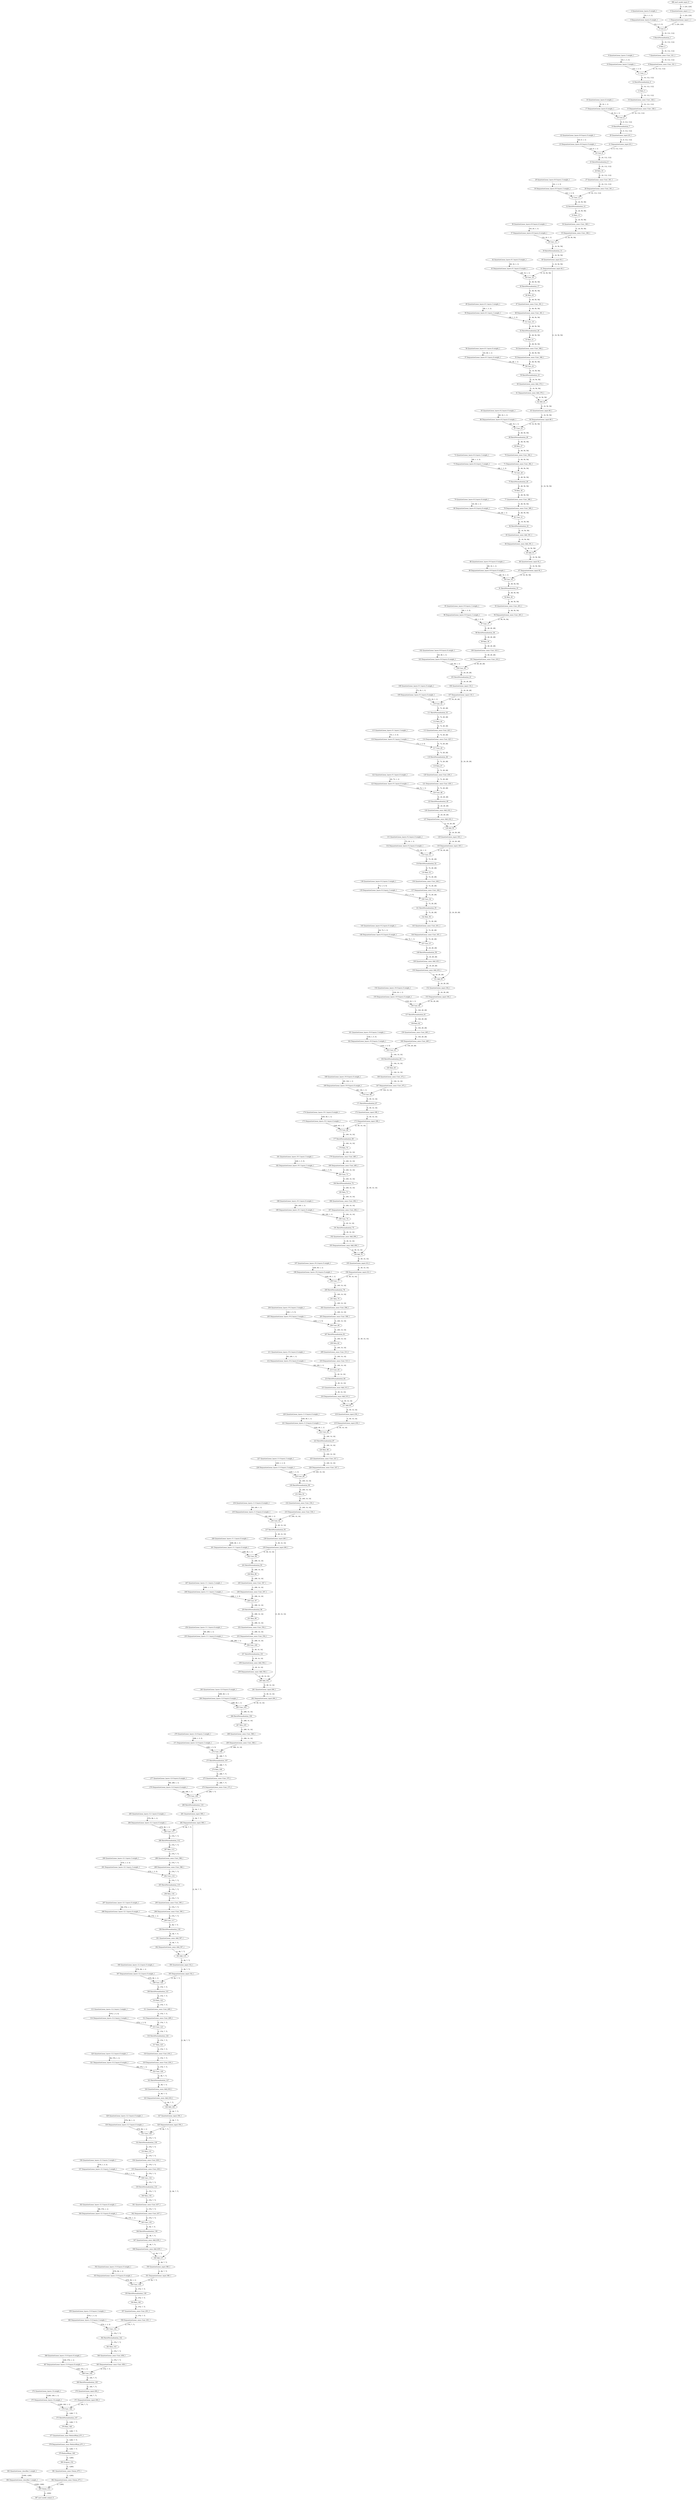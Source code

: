 strict digraph  {
"0 QuantizeLinear_input.1_1" [id=0, type=QuantizeLinear];
"1 DequantizeLinear_input.1_1" [id=1, type=DequantizeLinear];
"2 QuantizeLinear_layers.0.weight_1" [id=2, type=QuantizeLinear];
"3 DequantizeLinear_layers.0.weight_1" [id=3, type=DequantizeLinear];
"4 Conv_0" [id=4, type=Conv];
"5 BatchNormalization_1" [id=5, type=BatchNormalization];
"6 Relu_2" [id=6, type=Relu];
"7 QuantizeLinear_onnx^^Conv_321_1" [id=7, label="7 QuantizeLinear_onnx::Conv_321_1", type=QuantizeLinear];
"8 DequantizeLinear_onnx^^Conv_321_1" [id=8, label="8 DequantizeLinear_onnx::Conv_321_1", type=DequantizeLinear];
"9 QuantizeLinear_layers.3.weight_1" [id=9, type=QuantizeLinear];
"10 DequantizeLinear_layers.3.weight_1" [id=10, type=DequantizeLinear];
"11 Conv_3" [id=11, type=Conv];
"12 BatchNormalization_4" [id=12, type=BatchNormalization];
"13 Relu_5" [id=13, type=Relu];
"14 QuantizeLinear_onnx^^Conv_328_1" [id=14, label="14 QuantizeLinear_onnx::Conv_328_1", type=QuantizeLinear];
"15 DequantizeLinear_onnx^^Conv_328_1" [id=15, label="15 DequantizeLinear_onnx::Conv_328_1", type=DequantizeLinear];
"16 QuantizeLinear_layers.6.weight_1" [id=16, type=QuantizeLinear];
"17 DequantizeLinear_layers.6.weight_1" [id=17, type=DequantizeLinear];
"18 Conv_6" [id=18, type=Conv];
"19 BatchNormalization_7" [id=19, type=BatchNormalization];
"20 QuantizeLinear_input.20_1" [id=20, type=QuantizeLinear];
"21 DequantizeLinear_input.20_1" [id=21, type=DequantizeLinear];
"22 QuantizeLinear_layers.8.0.layers.0.weight_1" [id=22, type=QuantizeLinear];
"23 DequantizeLinear_layers.8.0.layers.0.weight_1" [id=23, type=DequantizeLinear];
"24 Conv_8" [id=24, type=Conv];
"25 BatchNormalization_9" [id=25, type=BatchNormalization];
"26 Relu_10" [id=26, type=Relu];
"27 QuantizeLinear_onnx^^Conv_341_1" [id=27, label="27 QuantizeLinear_onnx::Conv_341_1", type=QuantizeLinear];
"28 DequantizeLinear_onnx^^Conv_341_1" [id=28, label="28 DequantizeLinear_onnx::Conv_341_1", type=DequantizeLinear];
"29 QuantizeLinear_layers.8.0.layers.3.weight_1" [id=29, type=QuantizeLinear];
"30 DequantizeLinear_layers.8.0.layers.3.weight_1" [id=30, type=DequantizeLinear];
"31 Conv_11" [id=31, type=Conv];
"32 BatchNormalization_12" [id=32, type=BatchNormalization];
"33 Relu_13" [id=33, type=Relu];
"34 QuantizeLinear_onnx^^Conv_348_1" [id=34, label="34 QuantizeLinear_onnx::Conv_348_1", type=QuantizeLinear];
"35 DequantizeLinear_onnx^^Conv_348_1" [id=35, label="35 DequantizeLinear_onnx::Conv_348_1", type=DequantizeLinear];
"36 QuantizeLinear_layers.8.0.layers.6.weight_1" [id=36, type=QuantizeLinear];
"37 DequantizeLinear_layers.8.0.layers.6.weight_1" [id=37, type=DequantizeLinear];
"38 Conv_14" [id=38, type=Conv];
"39 BatchNormalization_15" [id=39, type=BatchNormalization];
"40 QuantizeLinear_input.44_1" [id=40, type=QuantizeLinear];
"41 DequantizeLinear_input.44_1" [id=41, type=DequantizeLinear];
"42 QuantizeLinear_layers.8.1.layers.0.weight_1" [id=42, type=QuantizeLinear];
"43 DequantizeLinear_layers.8.1.layers.0.weight_1" [id=43, type=DequantizeLinear];
"44 Conv_16" [id=44, type=Conv];
"45 BatchNormalization_17" [id=45, type=BatchNormalization];
"46 Relu_18" [id=46, type=Relu];
"47 QuantizeLinear_onnx^^Conv_361_1" [id=47, label="47 QuantizeLinear_onnx::Conv_361_1", type=QuantizeLinear];
"48 DequantizeLinear_onnx^^Conv_361_1" [id=48, label="48 DequantizeLinear_onnx::Conv_361_1", type=DequantizeLinear];
"49 QuantizeLinear_layers.8.1.layers.3.weight_1" [id=49, type=QuantizeLinear];
"50 DequantizeLinear_layers.8.1.layers.3.weight_1" [id=50, type=DequantizeLinear];
"51 Conv_19" [id=51, type=Conv];
"52 BatchNormalization_20" [id=52, type=BatchNormalization];
"53 Relu_21" [id=53, type=Relu];
"54 QuantizeLinear_onnx^^Conv_368_1" [id=54, label="54 QuantizeLinear_onnx::Conv_368_1", type=QuantizeLinear];
"55 DequantizeLinear_onnx^^Conv_368_1" [id=55, label="55 DequantizeLinear_onnx::Conv_368_1", type=DequantizeLinear];
"56 QuantizeLinear_layers.8.1.layers.6.weight_1" [id=56, type=QuantizeLinear];
"57 DequantizeLinear_layers.8.1.layers.6.weight_1" [id=57, type=DequantizeLinear];
"58 Conv_22" [id=58, type=Conv];
"59 BatchNormalization_23" [id=59, type=BatchNormalization];
"60 QuantizeLinear_onnx^^Add_370_1" [id=60, label="60 QuantizeLinear_onnx::Add_370_1", type=QuantizeLinear];
"61 DequantizeLinear_onnx^^Add_370_1" [id=61, label="61 DequantizeLinear_onnx::Add_370_1", type=DequantizeLinear];
"62 Add_24" [id=62, type=Add];
"63 QuantizeLinear_input.68_1" [id=63, type=QuantizeLinear];
"64 DequantizeLinear_input.68_1" [id=64, type=DequantizeLinear];
"65 QuantizeLinear_layers.8.2.layers.0.weight_1" [id=65, type=QuantizeLinear];
"66 DequantizeLinear_layers.8.2.layers.0.weight_1" [id=66, type=DequantizeLinear];
"67 Conv_25" [id=67, type=Conv];
"68 BatchNormalization_26" [id=68, type=BatchNormalization];
"69 Relu_27" [id=69, type=Relu];
"70 QuantizeLinear_onnx^^Conv_382_1" [id=70, label="70 QuantizeLinear_onnx::Conv_382_1", type=QuantizeLinear];
"71 DequantizeLinear_onnx^^Conv_382_1" [id=71, label="71 DequantizeLinear_onnx::Conv_382_1", type=DequantizeLinear];
"72 QuantizeLinear_layers.8.2.layers.3.weight_1" [id=72, type=QuantizeLinear];
"73 DequantizeLinear_layers.8.2.layers.3.weight_1" [id=73, type=DequantizeLinear];
"74 Conv_28" [id=74, type=Conv];
"75 BatchNormalization_29" [id=75, type=BatchNormalization];
"76 Relu_30" [id=76, type=Relu];
"77 QuantizeLinear_onnx^^Conv_389_1" [id=77, label="77 QuantizeLinear_onnx::Conv_389_1", type=QuantizeLinear];
"78 DequantizeLinear_onnx^^Conv_389_1" [id=78, label="78 DequantizeLinear_onnx::Conv_389_1", type=DequantizeLinear];
"79 QuantizeLinear_layers.8.2.layers.6.weight_1" [id=79, type=QuantizeLinear];
"80 DequantizeLinear_layers.8.2.layers.6.weight_1" [id=80, type=DequantizeLinear];
"81 Conv_31" [id=81, type=Conv];
"82 BatchNormalization_32" [id=82, type=BatchNormalization];
"83 QuantizeLinear_onnx^^Add_391_1" [id=83, label="83 QuantizeLinear_onnx::Add_391_1", type=QuantizeLinear];
"84 DequantizeLinear_onnx^^Add_391_1" [id=84, label="84 DequantizeLinear_onnx::Add_391_1", type=DequantizeLinear];
"85 Add_33" [id=85, type=Add];
"86 QuantizeLinear_input.92_1" [id=86, type=QuantizeLinear];
"87 DequantizeLinear_input.92_1" [id=87, type=DequantizeLinear];
"88 QuantizeLinear_layers.9.0.layers.0.weight_1" [id=88, type=QuantizeLinear];
"89 DequantizeLinear_layers.9.0.layers.0.weight_1" [id=89, type=DequantizeLinear];
"90 Conv_34" [id=90, type=Conv];
"91 BatchNormalization_35" [id=91, type=BatchNormalization];
"92 Relu_36" [id=92, type=Relu];
"93 QuantizeLinear_onnx^^Conv_403_1" [id=93, label="93 QuantizeLinear_onnx::Conv_403_1", type=QuantizeLinear];
"94 DequantizeLinear_onnx^^Conv_403_1" [id=94, label="94 DequantizeLinear_onnx::Conv_403_1", type=DequantizeLinear];
"95 QuantizeLinear_layers.9.0.layers.3.weight_1" [id=95, type=QuantizeLinear];
"96 DequantizeLinear_layers.9.0.layers.3.weight_1" [id=96, type=DequantizeLinear];
"97 Conv_37" [id=97, type=Conv];
"98 BatchNormalization_38" [id=98, type=BatchNormalization];
"99 Relu_39" [id=99, type=Relu];
"100 QuantizeLinear_onnx^^Conv_410_1" [id=100, label="100 QuantizeLinear_onnx::Conv_410_1", type=QuantizeLinear];
"101 DequantizeLinear_onnx^^Conv_410_1" [id=101, label="101 DequantizeLinear_onnx::Conv_410_1", type=DequantizeLinear];
"102 QuantizeLinear_layers.9.0.layers.6.weight_1" [id=102, type=QuantizeLinear];
"103 DequantizeLinear_layers.9.0.layers.6.weight_1" [id=103, type=DequantizeLinear];
"104 Conv_40" [id=104, type=Conv];
"105 BatchNormalization_41" [id=105, type=BatchNormalization];
"106 QuantizeLinear_input.116_1" [id=106, type=QuantizeLinear];
"107 DequantizeLinear_input.116_1" [id=107, type=DequantizeLinear];
"108 QuantizeLinear_layers.9.1.layers.0.weight_1" [id=108, type=QuantizeLinear];
"109 DequantizeLinear_layers.9.1.layers.0.weight_1" [id=109, type=DequantizeLinear];
"110 Conv_42" [id=110, type=Conv];
"111 BatchNormalization_43" [id=111, type=BatchNormalization];
"112 Relu_44" [id=112, type=Relu];
"113 QuantizeLinear_onnx^^Conv_423_1" [id=113, label="113 QuantizeLinear_onnx::Conv_423_1", type=QuantizeLinear];
"114 DequantizeLinear_onnx^^Conv_423_1" [id=114, label="114 DequantizeLinear_onnx::Conv_423_1", type=DequantizeLinear];
"115 QuantizeLinear_layers.9.1.layers.3.weight_1" [id=115, type=QuantizeLinear];
"116 DequantizeLinear_layers.9.1.layers.3.weight_1" [id=116, type=DequantizeLinear];
"117 Conv_45" [id=117, type=Conv];
"118 BatchNormalization_46" [id=118, type=BatchNormalization];
"119 Relu_47" [id=119, type=Relu];
"120 QuantizeLinear_onnx^^Conv_430_1" [id=120, label="120 QuantizeLinear_onnx::Conv_430_1", type=QuantizeLinear];
"121 DequantizeLinear_onnx^^Conv_430_1" [id=121, label="121 DequantizeLinear_onnx::Conv_430_1", type=DequantizeLinear];
"122 QuantizeLinear_layers.9.1.layers.6.weight_1" [id=122, type=QuantizeLinear];
"123 DequantizeLinear_layers.9.1.layers.6.weight_1" [id=123, type=DequantizeLinear];
"124 Conv_48" [id=124, type=Conv];
"125 BatchNormalization_49" [id=125, type=BatchNormalization];
"126 QuantizeLinear_onnx^^Add_432_1" [id=126, label="126 QuantizeLinear_onnx::Add_432_1", type=QuantizeLinear];
"127 DequantizeLinear_onnx^^Add_432_1" [id=127, label="127 DequantizeLinear_onnx::Add_432_1", type=DequantizeLinear];
"128 Add_50" [id=128, type=Add];
"129 QuantizeLinear_input.140_1" [id=129, type=QuantizeLinear];
"130 DequantizeLinear_input.140_1" [id=130, type=DequantizeLinear];
"131 QuantizeLinear_layers.9.2.layers.0.weight_1" [id=131, type=QuantizeLinear];
"132 DequantizeLinear_layers.9.2.layers.0.weight_1" [id=132, type=DequantizeLinear];
"133 Conv_51" [id=133, type=Conv];
"134 BatchNormalization_52" [id=134, type=BatchNormalization];
"135 Relu_53" [id=135, type=Relu];
"136 QuantizeLinear_onnx^^Conv_444_1" [id=136, label="136 QuantizeLinear_onnx::Conv_444_1", type=QuantizeLinear];
"137 DequantizeLinear_onnx^^Conv_444_1" [id=137, label="137 DequantizeLinear_onnx::Conv_444_1", type=DequantizeLinear];
"138 QuantizeLinear_layers.9.2.layers.3.weight_1" [id=138, type=QuantizeLinear];
"139 DequantizeLinear_layers.9.2.layers.3.weight_1" [id=139, type=DequantizeLinear];
"140 Conv_54" [id=140, type=Conv];
"141 BatchNormalization_55" [id=141, type=BatchNormalization];
"142 Relu_56" [id=142, type=Relu];
"143 QuantizeLinear_onnx^^Conv_451_1" [id=143, label="143 QuantizeLinear_onnx::Conv_451_1", type=QuantizeLinear];
"144 DequantizeLinear_onnx^^Conv_451_1" [id=144, label="144 DequantizeLinear_onnx::Conv_451_1", type=DequantizeLinear];
"145 QuantizeLinear_layers.9.2.layers.6.weight_1" [id=145, type=QuantizeLinear];
"146 DequantizeLinear_layers.9.2.layers.6.weight_1" [id=146, type=DequantizeLinear];
"147 Conv_57" [id=147, type=Conv];
"148 BatchNormalization_58" [id=148, type=BatchNormalization];
"149 QuantizeLinear_onnx^^Add_453_1" [id=149, label="149 QuantizeLinear_onnx::Add_453_1", type=QuantizeLinear];
"150 DequantizeLinear_onnx^^Add_453_1" [id=150, label="150 DequantizeLinear_onnx::Add_453_1", type=DequantizeLinear];
"151 Add_59" [id=151, type=Add];
"152 QuantizeLinear_input.164_1" [id=152, type=QuantizeLinear];
"153 DequantizeLinear_input.164_1" [id=153, type=DequantizeLinear];
"154 QuantizeLinear_layers.10.0.layers.0.weight_1" [id=154, type=QuantizeLinear];
"155 DequantizeLinear_layers.10.0.layers.0.weight_1" [id=155, type=DequantizeLinear];
"156 Conv_60" [id=156, type=Conv];
"157 BatchNormalization_61" [id=157, type=BatchNormalization];
"158 Relu_62" [id=158, type=Relu];
"159 QuantizeLinear_onnx^^Conv_465_1" [id=159, label="159 QuantizeLinear_onnx::Conv_465_1", type=QuantizeLinear];
"160 DequantizeLinear_onnx^^Conv_465_1" [id=160, label="160 DequantizeLinear_onnx::Conv_465_1", type=DequantizeLinear];
"161 QuantizeLinear_layers.10.0.layers.3.weight_1" [id=161, type=QuantizeLinear];
"162 DequantizeLinear_layers.10.0.layers.3.weight_1" [id=162, type=DequantizeLinear];
"163 Conv_63" [id=163, type=Conv];
"164 BatchNormalization_64" [id=164, type=BatchNormalization];
"165 Relu_65" [id=165, type=Relu];
"166 QuantizeLinear_onnx^^Conv_472_1" [id=166, label="166 QuantizeLinear_onnx::Conv_472_1", type=QuantizeLinear];
"167 DequantizeLinear_onnx^^Conv_472_1" [id=167, label="167 DequantizeLinear_onnx::Conv_472_1", type=DequantizeLinear];
"168 QuantizeLinear_layers.10.0.layers.6.weight_1" [id=168, type=QuantizeLinear];
"169 DequantizeLinear_layers.10.0.layers.6.weight_1" [id=169, type=DequantizeLinear];
"170 Conv_66" [id=170, type=Conv];
"171 BatchNormalization_67" [id=171, type=BatchNormalization];
"172 QuantizeLinear_input.188_1" [id=172, type=QuantizeLinear];
"173 DequantizeLinear_input.188_1" [id=173, type=DequantizeLinear];
"174 QuantizeLinear_layers.10.1.layers.0.weight_1" [id=174, type=QuantizeLinear];
"175 DequantizeLinear_layers.10.1.layers.0.weight_1" [id=175, type=DequantizeLinear];
"176 Conv_68" [id=176, type=Conv];
"177 BatchNormalization_69" [id=177, type=BatchNormalization];
"178 Relu_70" [id=178, type=Relu];
"179 QuantizeLinear_onnx^^Conv_485_1" [id=179, label="179 QuantizeLinear_onnx::Conv_485_1", type=QuantizeLinear];
"180 DequantizeLinear_onnx^^Conv_485_1" [id=180, label="180 DequantizeLinear_onnx::Conv_485_1", type=DequantizeLinear];
"181 QuantizeLinear_layers.10.1.layers.3.weight_1" [id=181, type=QuantizeLinear];
"182 DequantizeLinear_layers.10.1.layers.3.weight_1" [id=182, type=DequantizeLinear];
"183 Conv_71" [id=183, type=Conv];
"184 BatchNormalization_72" [id=184, type=BatchNormalization];
"185 Relu_73" [id=185, type=Relu];
"186 QuantizeLinear_onnx^^Conv_492_1" [id=186, label="186 QuantizeLinear_onnx::Conv_492_1", type=QuantizeLinear];
"187 DequantizeLinear_onnx^^Conv_492_1" [id=187, label="187 DequantizeLinear_onnx::Conv_492_1", type=DequantizeLinear];
"188 QuantizeLinear_layers.10.1.layers.6.weight_1" [id=188, type=QuantizeLinear];
"189 DequantizeLinear_layers.10.1.layers.6.weight_1" [id=189, type=DequantizeLinear];
"190 Conv_74" [id=190, type=Conv];
"191 BatchNormalization_75" [id=191, type=BatchNormalization];
"192 QuantizeLinear_onnx^^Add_494_1" [id=192, label="192 QuantizeLinear_onnx::Add_494_1", type=QuantizeLinear];
"193 DequantizeLinear_onnx^^Add_494_1" [id=193, label="193 DequantizeLinear_onnx::Add_494_1", type=DequantizeLinear];
"194 Add_76" [id=194, type=Add];
"195 QuantizeLinear_input.212_1" [id=195, type=QuantizeLinear];
"196 DequantizeLinear_input.212_1" [id=196, type=DequantizeLinear];
"197 QuantizeLinear_layers.10.2.layers.0.weight_1" [id=197, type=QuantizeLinear];
"198 DequantizeLinear_layers.10.2.layers.0.weight_1" [id=198, type=DequantizeLinear];
"199 Conv_77" [id=199, type=Conv];
"200 BatchNormalization_78" [id=200, type=BatchNormalization];
"201 Relu_79" [id=201, type=Relu];
"202 QuantizeLinear_onnx^^Conv_506_1" [id=202, label="202 QuantizeLinear_onnx::Conv_506_1", type=QuantizeLinear];
"203 DequantizeLinear_onnx^^Conv_506_1" [id=203, label="203 DequantizeLinear_onnx::Conv_506_1", type=DequantizeLinear];
"204 QuantizeLinear_layers.10.2.layers.3.weight_1" [id=204, type=QuantizeLinear];
"205 DequantizeLinear_layers.10.2.layers.3.weight_1" [id=205, type=DequantizeLinear];
"206 Conv_80" [id=206, type=Conv];
"207 BatchNormalization_81" [id=207, type=BatchNormalization];
"208 Relu_82" [id=208, type=Relu];
"209 QuantizeLinear_onnx^^Conv_513_1" [id=209, label="209 QuantizeLinear_onnx::Conv_513_1", type=QuantizeLinear];
"210 DequantizeLinear_onnx^^Conv_513_1" [id=210, label="210 DequantizeLinear_onnx::Conv_513_1", type=DequantizeLinear];
"211 QuantizeLinear_layers.10.2.layers.6.weight_1" [id=211, type=QuantizeLinear];
"212 DequantizeLinear_layers.10.2.layers.6.weight_1" [id=212, type=DequantizeLinear];
"213 Conv_83" [id=213, type=Conv];
"214 BatchNormalization_84" [id=214, type=BatchNormalization];
"215 QuantizeLinear_onnx^^Add_515_1" [id=215, label="215 QuantizeLinear_onnx::Add_515_1", type=QuantizeLinear];
"216 DequantizeLinear_onnx^^Add_515_1" [id=216, label="216 DequantizeLinear_onnx::Add_515_1", type=DequantizeLinear];
"217 Add_85" [id=217, type=Add];
"218 QuantizeLinear_input.236_1" [id=218, type=QuantizeLinear];
"219 DequantizeLinear_input.236_1" [id=219, type=DequantizeLinear];
"220 QuantizeLinear_layers.11.0.layers.0.weight_1" [id=220, type=QuantizeLinear];
"221 DequantizeLinear_layers.11.0.layers.0.weight_1" [id=221, type=DequantizeLinear];
"222 Conv_86" [id=222, type=Conv];
"223 BatchNormalization_87" [id=223, type=BatchNormalization];
"224 Relu_88" [id=224, type=Relu];
"225 QuantizeLinear_onnx^^Conv_527_1" [id=225, label="225 QuantizeLinear_onnx::Conv_527_1", type=QuantizeLinear];
"226 DequantizeLinear_onnx^^Conv_527_1" [id=226, label="226 DequantizeLinear_onnx::Conv_527_1", type=DequantizeLinear];
"227 QuantizeLinear_layers.11.0.layers.3.weight_1" [id=227, type=QuantizeLinear];
"228 DequantizeLinear_layers.11.0.layers.3.weight_1" [id=228, type=DequantizeLinear];
"229 Conv_89" [id=229, type=Conv];
"230 BatchNormalization_90" [id=230, type=BatchNormalization];
"231 Relu_91" [id=231, type=Relu];
"232 QuantizeLinear_onnx^^Conv_534_1" [id=232, label="232 QuantizeLinear_onnx::Conv_534_1", type=QuantizeLinear];
"233 DequantizeLinear_onnx^^Conv_534_1" [id=233, label="233 DequantizeLinear_onnx::Conv_534_1", type=DequantizeLinear];
"234 QuantizeLinear_layers.11.0.layers.6.weight_1" [id=234, type=QuantizeLinear];
"235 DequantizeLinear_layers.11.0.layers.6.weight_1" [id=235, type=DequantizeLinear];
"236 Conv_92" [id=236, type=Conv];
"237 BatchNormalization_93" [id=237, type=BatchNormalization];
"238 QuantizeLinear_input.260_1" [id=238, type=QuantizeLinear];
"239 DequantizeLinear_input.260_1" [id=239, type=DequantizeLinear];
"240 QuantizeLinear_layers.11.1.layers.0.weight_1" [id=240, type=QuantizeLinear];
"241 DequantizeLinear_layers.11.1.layers.0.weight_1" [id=241, type=DequantizeLinear];
"242 Conv_94" [id=242, type=Conv];
"243 BatchNormalization_95" [id=243, type=BatchNormalization];
"244 Relu_96" [id=244, type=Relu];
"245 QuantizeLinear_onnx^^Conv_547_1" [id=245, label="245 QuantizeLinear_onnx::Conv_547_1", type=QuantizeLinear];
"246 DequantizeLinear_onnx^^Conv_547_1" [id=246, label="246 DequantizeLinear_onnx::Conv_547_1", type=DequantizeLinear];
"247 QuantizeLinear_layers.11.1.layers.3.weight_1" [id=247, type=QuantizeLinear];
"248 DequantizeLinear_layers.11.1.layers.3.weight_1" [id=248, type=DequantizeLinear];
"249 Conv_97" [id=249, type=Conv];
"250 BatchNormalization_98" [id=250, type=BatchNormalization];
"251 Relu_99" [id=251, type=Relu];
"252 QuantizeLinear_onnx^^Conv_554_1" [id=252, label="252 QuantizeLinear_onnx::Conv_554_1", type=QuantizeLinear];
"253 DequantizeLinear_onnx^^Conv_554_1" [id=253, label="253 DequantizeLinear_onnx::Conv_554_1", type=DequantizeLinear];
"254 QuantizeLinear_layers.11.1.layers.6.weight_1" [id=254, type=QuantizeLinear];
"255 DequantizeLinear_layers.11.1.layers.6.weight_1" [id=255, type=DequantizeLinear];
"256 Conv_100" [id=256, type=Conv];
"257 BatchNormalization_101" [id=257, type=BatchNormalization];
"258 QuantizeLinear_onnx^^Add_556_1" [id=258, label="258 QuantizeLinear_onnx::Add_556_1", type=QuantizeLinear];
"259 DequantizeLinear_onnx^^Add_556_1" [id=259, label="259 DequantizeLinear_onnx::Add_556_1", type=DequantizeLinear];
"260 Add_102" [id=260, type=Add];
"261 QuantizeLinear_input.284_1" [id=261, type=QuantizeLinear];
"262 DequantizeLinear_input.284_1" [id=262, type=DequantizeLinear];
"263 QuantizeLinear_layers.12.0.layers.0.weight_1" [id=263, type=QuantizeLinear];
"264 DequantizeLinear_layers.12.0.layers.0.weight_1" [id=264, type=DequantizeLinear];
"265 Conv_103" [id=265, type=Conv];
"266 BatchNormalization_104" [id=266, type=BatchNormalization];
"267 Relu_105" [id=267, type=Relu];
"268 QuantizeLinear_onnx^^Conv_568_1" [id=268, label="268 QuantizeLinear_onnx::Conv_568_1", type=QuantizeLinear];
"269 DequantizeLinear_onnx^^Conv_568_1" [id=269, label="269 DequantizeLinear_onnx::Conv_568_1", type=DequantizeLinear];
"270 QuantizeLinear_layers.12.0.layers.3.weight_1" [id=270, type=QuantizeLinear];
"271 DequantizeLinear_layers.12.0.layers.3.weight_1" [id=271, type=DequantizeLinear];
"272 Conv_106" [id=272, type=Conv];
"273 BatchNormalization_107" [id=273, type=BatchNormalization];
"274 Relu_108" [id=274, type=Relu];
"275 QuantizeLinear_onnx^^Conv_575_1" [id=275, label="275 QuantizeLinear_onnx::Conv_575_1", type=QuantizeLinear];
"276 DequantizeLinear_onnx^^Conv_575_1" [id=276, label="276 DequantizeLinear_onnx::Conv_575_1", type=DequantizeLinear];
"277 QuantizeLinear_layers.12.0.layers.6.weight_1" [id=277, type=QuantizeLinear];
"278 DequantizeLinear_layers.12.0.layers.6.weight_1" [id=278, type=DequantizeLinear];
"279 Conv_109" [id=279, type=Conv];
"280 BatchNormalization_110" [id=280, type=BatchNormalization];
"281 QuantizeLinear_input.308_1" [id=281, type=QuantizeLinear];
"282 DequantizeLinear_input.308_1" [id=282, type=DequantizeLinear];
"283 QuantizeLinear_layers.12.1.layers.0.weight_1" [id=283, type=QuantizeLinear];
"284 DequantizeLinear_layers.12.1.layers.0.weight_1" [id=284, type=DequantizeLinear];
"285 Conv_111" [id=285, type=Conv];
"286 BatchNormalization_112" [id=286, type=BatchNormalization];
"287 Relu_113" [id=287, type=Relu];
"288 QuantizeLinear_onnx^^Conv_588_1" [id=288, label="288 QuantizeLinear_onnx::Conv_588_1", type=QuantizeLinear];
"289 DequantizeLinear_onnx^^Conv_588_1" [id=289, label="289 DequantizeLinear_onnx::Conv_588_1", type=DequantizeLinear];
"290 QuantizeLinear_layers.12.1.layers.3.weight_1" [id=290, type=QuantizeLinear];
"291 DequantizeLinear_layers.12.1.layers.3.weight_1" [id=291, type=DequantizeLinear];
"292 Conv_114" [id=292, type=Conv];
"293 BatchNormalization_115" [id=293, type=BatchNormalization];
"294 Relu_116" [id=294, type=Relu];
"295 QuantizeLinear_onnx^^Conv_595_1" [id=295, label="295 QuantizeLinear_onnx::Conv_595_1", type=QuantizeLinear];
"296 DequantizeLinear_onnx^^Conv_595_1" [id=296, label="296 DequantizeLinear_onnx::Conv_595_1", type=DequantizeLinear];
"297 QuantizeLinear_layers.12.1.layers.6.weight_1" [id=297, type=QuantizeLinear];
"298 DequantizeLinear_layers.12.1.layers.6.weight_1" [id=298, type=DequantizeLinear];
"299 Conv_117" [id=299, type=Conv];
"300 BatchNormalization_118" [id=300, type=BatchNormalization];
"301 QuantizeLinear_onnx^^Add_597_1" [id=301, label="301 QuantizeLinear_onnx::Add_597_1", type=QuantizeLinear];
"302 DequantizeLinear_onnx^^Add_597_1" [id=302, label="302 DequantizeLinear_onnx::Add_597_1", type=DequantizeLinear];
"303 Add_119" [id=303, type=Add];
"304 QuantizeLinear_input.332_1" [id=304, type=QuantizeLinear];
"305 DequantizeLinear_input.332_1" [id=305, type=DequantizeLinear];
"306 QuantizeLinear_layers.12.2.layers.0.weight_1" [id=306, type=QuantizeLinear];
"307 DequantizeLinear_layers.12.2.layers.0.weight_1" [id=307, type=DequantizeLinear];
"308 Conv_120" [id=308, type=Conv];
"309 BatchNormalization_121" [id=309, type=BatchNormalization];
"310 Relu_122" [id=310, type=Relu];
"311 QuantizeLinear_onnx^^Conv_609_1" [id=311, label="311 QuantizeLinear_onnx::Conv_609_1", type=QuantizeLinear];
"312 DequantizeLinear_onnx^^Conv_609_1" [id=312, label="312 DequantizeLinear_onnx::Conv_609_1", type=DequantizeLinear];
"313 QuantizeLinear_layers.12.2.layers.3.weight_1" [id=313, type=QuantizeLinear];
"314 DequantizeLinear_layers.12.2.layers.3.weight_1" [id=314, type=DequantizeLinear];
"315 Conv_123" [id=315, type=Conv];
"316 BatchNormalization_124" [id=316, type=BatchNormalization];
"317 Relu_125" [id=317, type=Relu];
"318 QuantizeLinear_onnx^^Conv_616_1" [id=318, label="318 QuantizeLinear_onnx::Conv_616_1", type=QuantizeLinear];
"319 DequantizeLinear_onnx^^Conv_616_1" [id=319, label="319 DequantizeLinear_onnx::Conv_616_1", type=DequantizeLinear];
"320 QuantizeLinear_layers.12.2.layers.6.weight_1" [id=320, type=QuantizeLinear];
"321 DequantizeLinear_layers.12.2.layers.6.weight_1" [id=321, type=DequantizeLinear];
"322 Conv_126" [id=322, type=Conv];
"323 BatchNormalization_127" [id=323, type=BatchNormalization];
"324 QuantizeLinear_onnx^^Add_618_1" [id=324, label="324 QuantizeLinear_onnx::Add_618_1", type=QuantizeLinear];
"325 DequantizeLinear_onnx^^Add_618_1" [id=325, label="325 DequantizeLinear_onnx::Add_618_1", type=DequantizeLinear];
"326 Add_128" [id=326, type=Add];
"327 QuantizeLinear_input.356_1" [id=327, type=QuantizeLinear];
"328 DequantizeLinear_input.356_1" [id=328, type=DequantizeLinear];
"329 QuantizeLinear_layers.12.3.layers.0.weight_1" [id=329, type=QuantizeLinear];
"330 DequantizeLinear_layers.12.3.layers.0.weight_1" [id=330, type=DequantizeLinear];
"331 Conv_129" [id=331, type=Conv];
"332 BatchNormalization_130" [id=332, type=BatchNormalization];
"333 Relu_131" [id=333, type=Relu];
"334 QuantizeLinear_onnx^^Conv_630_1" [id=334, label="334 QuantizeLinear_onnx::Conv_630_1", type=QuantizeLinear];
"335 DequantizeLinear_onnx^^Conv_630_1" [id=335, label="335 DequantizeLinear_onnx::Conv_630_1", type=DequantizeLinear];
"336 QuantizeLinear_layers.12.3.layers.3.weight_1" [id=336, type=QuantizeLinear];
"337 DequantizeLinear_layers.12.3.layers.3.weight_1" [id=337, type=DequantizeLinear];
"338 Conv_132" [id=338, type=Conv];
"339 BatchNormalization_133" [id=339, type=BatchNormalization];
"340 Relu_134" [id=340, type=Relu];
"341 QuantizeLinear_onnx^^Conv_637_1" [id=341, label="341 QuantizeLinear_onnx::Conv_637_1", type=QuantizeLinear];
"342 DequantizeLinear_onnx^^Conv_637_1" [id=342, label="342 DequantizeLinear_onnx::Conv_637_1", type=DequantizeLinear];
"343 QuantizeLinear_layers.12.3.layers.6.weight_1" [id=343, type=QuantizeLinear];
"344 DequantizeLinear_layers.12.3.layers.6.weight_1" [id=344, type=DequantizeLinear];
"345 Conv_135" [id=345, type=Conv];
"346 BatchNormalization_136" [id=346, type=BatchNormalization];
"347 QuantizeLinear_onnx^^Add_639_1" [id=347, label="347 QuantizeLinear_onnx::Add_639_1", type=QuantizeLinear];
"348 DequantizeLinear_onnx^^Add_639_1" [id=348, label="348 DequantizeLinear_onnx::Add_639_1", type=DequantizeLinear];
"349 Add_137" [id=349, type=Add];
"350 QuantizeLinear_input.380_1" [id=350, type=QuantizeLinear];
"351 DequantizeLinear_input.380_1" [id=351, type=DequantizeLinear];
"352 QuantizeLinear_layers.13.0.layers.0.weight_1" [id=352, type=QuantizeLinear];
"353 DequantizeLinear_layers.13.0.layers.0.weight_1" [id=353, type=DequantizeLinear];
"354 Conv_138" [id=354, type=Conv];
"355 BatchNormalization_139" [id=355, type=BatchNormalization];
"356 Relu_140" [id=356, type=Relu];
"357 QuantizeLinear_onnx^^Conv_651_1" [id=357, label="357 QuantizeLinear_onnx::Conv_651_1", type=QuantizeLinear];
"358 DequantizeLinear_onnx^^Conv_651_1" [id=358, label="358 DequantizeLinear_onnx::Conv_651_1", type=DequantizeLinear];
"359 QuantizeLinear_layers.13.0.layers.3.weight_1" [id=359, type=QuantizeLinear];
"360 DequantizeLinear_layers.13.0.layers.3.weight_1" [id=360, type=DequantizeLinear];
"361 Conv_141" [id=361, type=Conv];
"362 BatchNormalization_142" [id=362, type=BatchNormalization];
"363 Relu_143" [id=363, type=Relu];
"364 QuantizeLinear_onnx^^Conv_658_1" [id=364, label="364 QuantizeLinear_onnx::Conv_658_1", type=QuantizeLinear];
"365 DequantizeLinear_onnx^^Conv_658_1" [id=365, label="365 DequantizeLinear_onnx::Conv_658_1", type=DequantizeLinear];
"366 QuantizeLinear_layers.13.0.layers.6.weight_1" [id=366, type=QuantizeLinear];
"367 DequantizeLinear_layers.13.0.layers.6.weight_1" [id=367, type=DequantizeLinear];
"368 Conv_144" [id=368, type=Conv];
"369 BatchNormalization_145" [id=369, type=BatchNormalization];
"370 QuantizeLinear_input.404_1" [id=370, type=QuantizeLinear];
"371 DequantizeLinear_input.404_1" [id=371, type=DequantizeLinear];
"372 QuantizeLinear_layers.14.weight_1" [id=372, type=QuantizeLinear];
"373 DequantizeLinear_layers.14.weight_1" [id=373, type=DequantizeLinear];
"374 Conv_146" [id=374, type=Conv];
"375 BatchNormalization_147" [id=375, type=BatchNormalization];
"376 Relu_148" [id=376, type=Relu];
"377 QuantizeLinear_onnx^^ReduceMean_671_1" [id=377, label="377 QuantizeLinear_onnx::ReduceMean_671_1", type=QuantizeLinear];
"378 DequantizeLinear_onnx^^ReduceMean_671_1" [id=378, label="378 DequantizeLinear_onnx::ReduceMean_671_1", type=DequantizeLinear];
"379 ReduceMean_149" [id=379, type=ReduceMean];
"380 Dropout_152" [id=380, type=Dropout];
"381 QuantizeLinear_onnx^^Gemm_675_1" [id=381, label="381 QuantizeLinear_onnx::Gemm_675_1", type=QuantizeLinear];
"382 DequantizeLinear_onnx^^Gemm_675_1" [id=382, label="382 DequantizeLinear_onnx::Gemm_675_1", type=DequantizeLinear];
"383 QuantizeLinear_classifier.1.weight_1" [id=383, type=QuantizeLinear];
"384 DequantizeLinear_classifier.1.weight_1" [id=384, type=DequantizeLinear];
"385 Gemm_153" [id=385, type=Gemm];
"386 nncf_model_input_0" [id=386, type=nncf_model_input];
"387 nncf_model_output_0" [id=387, type=nncf_model_output];
"0 QuantizeLinear_input.1_1" -> "1 DequantizeLinear_input.1_1"  [label="[1, 3, 224, 224]", style=dashed];
"1 DequantizeLinear_input.1_1" -> "4 Conv_0"  [label="[1, 3, 224, 224]", style=solid];
"2 QuantizeLinear_layers.0.weight_1" -> "3 DequantizeLinear_layers.0.weight_1"  [label="[16, 3, 3, 3]", style=dashed];
"3 DequantizeLinear_layers.0.weight_1" -> "4 Conv_0"  [label="[16, 3, 3, 3]", style=solid];
"4 Conv_0" -> "5 BatchNormalization_1"  [label="[1, 16, 112, 112]", style=solid];
"5 BatchNormalization_1" -> "6 Relu_2"  [label="[1, 16, 112, 112]", style=solid];
"6 Relu_2" -> "7 QuantizeLinear_onnx^^Conv_321_1"  [label="[1, 16, 112, 112]", style=solid];
"7 QuantizeLinear_onnx^^Conv_321_1" -> "8 DequantizeLinear_onnx^^Conv_321_1"  [label="[1, 16, 112, 112]", style=dashed];
"8 DequantizeLinear_onnx^^Conv_321_1" -> "11 Conv_3"  [label="[1, 16, 112, 112]", style=solid];
"9 QuantizeLinear_layers.3.weight_1" -> "10 DequantizeLinear_layers.3.weight_1"  [label="[16, 1, 3, 3]", style=dashed];
"10 DequantizeLinear_layers.3.weight_1" -> "11 Conv_3"  [label="[16, 1, 3, 3]", style=solid];
"11 Conv_3" -> "12 BatchNormalization_4"  [label="[1, 16, 112, 112]", style=solid];
"12 BatchNormalization_4" -> "13 Relu_5"  [label="[1, 16, 112, 112]", style=solid];
"13 Relu_5" -> "14 QuantizeLinear_onnx^^Conv_328_1"  [label="[1, 16, 112, 112]", style=solid];
"14 QuantizeLinear_onnx^^Conv_328_1" -> "15 DequantizeLinear_onnx^^Conv_328_1"  [label="[1, 16, 112, 112]", style=dashed];
"15 DequantizeLinear_onnx^^Conv_328_1" -> "18 Conv_6"  [label="[1, 16, 112, 112]", style=solid];
"16 QuantizeLinear_layers.6.weight_1" -> "17 DequantizeLinear_layers.6.weight_1"  [label="[8, 16, 1, 1]", style=dashed];
"17 DequantizeLinear_layers.6.weight_1" -> "18 Conv_6"  [label="[8, 16, 1, 1]", style=solid];
"18 Conv_6" -> "19 BatchNormalization_7"  [label="[1, 8, 112, 112]", style=solid];
"19 BatchNormalization_7" -> "20 QuantizeLinear_input.20_1"  [label="[1, 8, 112, 112]", style=solid];
"20 QuantizeLinear_input.20_1" -> "21 DequantizeLinear_input.20_1"  [label="[1, 8, 112, 112]", style=dashed];
"21 DequantizeLinear_input.20_1" -> "24 Conv_8"  [label="[1, 8, 112, 112]", style=solid];
"22 QuantizeLinear_layers.8.0.layers.0.weight_1" -> "23 DequantizeLinear_layers.8.0.layers.0.weight_1"  [label="[24, 8, 1, 1]", style=dashed];
"23 DequantizeLinear_layers.8.0.layers.0.weight_1" -> "24 Conv_8"  [label="[24, 8, 1, 1]", style=solid];
"24 Conv_8" -> "25 BatchNormalization_9"  [label="[1, 24, 112, 112]", style=solid];
"25 BatchNormalization_9" -> "26 Relu_10"  [label="[1, 24, 112, 112]", style=solid];
"26 Relu_10" -> "27 QuantizeLinear_onnx^^Conv_341_1"  [label="[1, 24, 112, 112]", style=solid];
"27 QuantizeLinear_onnx^^Conv_341_1" -> "28 DequantizeLinear_onnx^^Conv_341_1"  [label="[1, 24, 112, 112]", style=dashed];
"28 DequantizeLinear_onnx^^Conv_341_1" -> "31 Conv_11"  [label="[1, 24, 112, 112]", style=solid];
"29 QuantizeLinear_layers.8.0.layers.3.weight_1" -> "30 DequantizeLinear_layers.8.0.layers.3.weight_1"  [label="[24, 1, 3, 3]", style=dashed];
"30 DequantizeLinear_layers.8.0.layers.3.weight_1" -> "31 Conv_11"  [label="[24, 1, 3, 3]", style=solid];
"31 Conv_11" -> "32 BatchNormalization_12"  [label="[1, 24, 56, 56]", style=solid];
"32 BatchNormalization_12" -> "33 Relu_13"  [label="[1, 24, 56, 56]", style=solid];
"33 Relu_13" -> "34 QuantizeLinear_onnx^^Conv_348_1"  [label="[1, 24, 56, 56]", style=solid];
"34 QuantizeLinear_onnx^^Conv_348_1" -> "35 DequantizeLinear_onnx^^Conv_348_1"  [label="[1, 24, 56, 56]", style=dashed];
"35 DequantizeLinear_onnx^^Conv_348_1" -> "38 Conv_14"  [label="[1, 24, 56, 56]", style=solid];
"36 QuantizeLinear_layers.8.0.layers.6.weight_1" -> "37 DequantizeLinear_layers.8.0.layers.6.weight_1"  [label="[16, 24, 1, 1]", style=dashed];
"37 DequantizeLinear_layers.8.0.layers.6.weight_1" -> "38 Conv_14"  [label="[16, 24, 1, 1]", style=solid];
"38 Conv_14" -> "39 BatchNormalization_15"  [label="[1, 16, 56, 56]", style=solid];
"39 BatchNormalization_15" -> "40 QuantizeLinear_input.44_1"  [label="[1, 16, 56, 56]", style=solid];
"40 QuantizeLinear_input.44_1" -> "41 DequantizeLinear_input.44_1"  [label="[1, 16, 56, 56]", style=dashed];
"41 DequantizeLinear_input.44_1" -> "44 Conv_16"  [label="[1, 16, 56, 56]", style=solid];
"41 DequantizeLinear_input.44_1" -> "62 Add_24"  [label="[1, 16, 56, 56]", style=solid];
"42 QuantizeLinear_layers.8.1.layers.0.weight_1" -> "43 DequantizeLinear_layers.8.1.layers.0.weight_1"  [label="[48, 16, 1, 1]", style=dashed];
"43 DequantizeLinear_layers.8.1.layers.0.weight_1" -> "44 Conv_16"  [label="[48, 16, 1, 1]", style=solid];
"44 Conv_16" -> "45 BatchNormalization_17"  [label="[1, 48, 56, 56]", style=solid];
"45 BatchNormalization_17" -> "46 Relu_18"  [label="[1, 48, 56, 56]", style=solid];
"46 Relu_18" -> "47 QuantizeLinear_onnx^^Conv_361_1"  [label="[1, 48, 56, 56]", style=solid];
"47 QuantizeLinear_onnx^^Conv_361_1" -> "48 DequantizeLinear_onnx^^Conv_361_1"  [label="[1, 48, 56, 56]", style=dashed];
"48 DequantizeLinear_onnx^^Conv_361_1" -> "51 Conv_19"  [label="[1, 48, 56, 56]", style=solid];
"49 QuantizeLinear_layers.8.1.layers.3.weight_1" -> "50 DequantizeLinear_layers.8.1.layers.3.weight_1"  [label="[48, 1, 3, 3]", style=dashed];
"50 DequantizeLinear_layers.8.1.layers.3.weight_1" -> "51 Conv_19"  [label="[48, 1, 3, 3]", style=solid];
"51 Conv_19" -> "52 BatchNormalization_20"  [label="[1, 48, 56, 56]", style=solid];
"52 BatchNormalization_20" -> "53 Relu_21"  [label="[1, 48, 56, 56]", style=solid];
"53 Relu_21" -> "54 QuantizeLinear_onnx^^Conv_368_1"  [label="[1, 48, 56, 56]", style=solid];
"54 QuantizeLinear_onnx^^Conv_368_1" -> "55 DequantizeLinear_onnx^^Conv_368_1"  [label="[1, 48, 56, 56]", style=dashed];
"55 DequantizeLinear_onnx^^Conv_368_1" -> "58 Conv_22"  [label="[1, 48, 56, 56]", style=solid];
"56 QuantizeLinear_layers.8.1.layers.6.weight_1" -> "57 DequantizeLinear_layers.8.1.layers.6.weight_1"  [label="[16, 48, 1, 1]", style=dashed];
"57 DequantizeLinear_layers.8.1.layers.6.weight_1" -> "58 Conv_22"  [label="[16, 48, 1, 1]", style=solid];
"58 Conv_22" -> "59 BatchNormalization_23"  [label="[1, 16, 56, 56]", style=solid];
"59 BatchNormalization_23" -> "60 QuantizeLinear_onnx^^Add_370_1"  [label="[1, 16, 56, 56]", style=solid];
"60 QuantizeLinear_onnx^^Add_370_1" -> "61 DequantizeLinear_onnx^^Add_370_1"  [label="[1, 16, 56, 56]", style=dashed];
"61 DequantizeLinear_onnx^^Add_370_1" -> "62 Add_24"  [label="[1, 16, 56, 56]", style=solid];
"62 Add_24" -> "63 QuantizeLinear_input.68_1"  [label="[1, 16, 56, 56]", style=solid];
"63 QuantizeLinear_input.68_1" -> "64 DequantizeLinear_input.68_1"  [label="[1, 16, 56, 56]", style=dashed];
"64 DequantizeLinear_input.68_1" -> "67 Conv_25"  [label="[1, 16, 56, 56]", style=solid];
"64 DequantizeLinear_input.68_1" -> "85 Add_33"  [label="[1, 16, 56, 56]", style=solid];
"65 QuantizeLinear_layers.8.2.layers.0.weight_1" -> "66 DequantizeLinear_layers.8.2.layers.0.weight_1"  [label="[48, 16, 1, 1]", style=dashed];
"66 DequantizeLinear_layers.8.2.layers.0.weight_1" -> "67 Conv_25"  [label="[48, 16, 1, 1]", style=solid];
"67 Conv_25" -> "68 BatchNormalization_26"  [label="[1, 48, 56, 56]", style=solid];
"68 BatchNormalization_26" -> "69 Relu_27"  [label="[1, 48, 56, 56]", style=solid];
"69 Relu_27" -> "70 QuantizeLinear_onnx^^Conv_382_1"  [label="[1, 48, 56, 56]", style=solid];
"70 QuantizeLinear_onnx^^Conv_382_1" -> "71 DequantizeLinear_onnx^^Conv_382_1"  [label="[1, 48, 56, 56]", style=dashed];
"71 DequantizeLinear_onnx^^Conv_382_1" -> "74 Conv_28"  [label="[1, 48, 56, 56]", style=solid];
"72 QuantizeLinear_layers.8.2.layers.3.weight_1" -> "73 DequantizeLinear_layers.8.2.layers.3.weight_1"  [label="[48, 1, 3, 3]", style=dashed];
"73 DequantizeLinear_layers.8.2.layers.3.weight_1" -> "74 Conv_28"  [label="[48, 1, 3, 3]", style=solid];
"74 Conv_28" -> "75 BatchNormalization_29"  [label="[1, 48, 56, 56]", style=solid];
"75 BatchNormalization_29" -> "76 Relu_30"  [label="[1, 48, 56, 56]", style=solid];
"76 Relu_30" -> "77 QuantizeLinear_onnx^^Conv_389_1"  [label="[1, 48, 56, 56]", style=solid];
"77 QuantizeLinear_onnx^^Conv_389_1" -> "78 DequantizeLinear_onnx^^Conv_389_1"  [label="[1, 48, 56, 56]", style=dashed];
"78 DequantizeLinear_onnx^^Conv_389_1" -> "81 Conv_31"  [label="[1, 48, 56, 56]", style=solid];
"79 QuantizeLinear_layers.8.2.layers.6.weight_1" -> "80 DequantizeLinear_layers.8.2.layers.6.weight_1"  [label="[16, 48, 1, 1]", style=dashed];
"80 DequantizeLinear_layers.8.2.layers.6.weight_1" -> "81 Conv_31"  [label="[16, 48, 1, 1]", style=solid];
"81 Conv_31" -> "82 BatchNormalization_32"  [label="[1, 16, 56, 56]", style=solid];
"82 BatchNormalization_32" -> "83 QuantizeLinear_onnx^^Add_391_1"  [label="[1, 16, 56, 56]", style=solid];
"83 QuantizeLinear_onnx^^Add_391_1" -> "84 DequantizeLinear_onnx^^Add_391_1"  [label="[1, 16, 56, 56]", style=dashed];
"84 DequantizeLinear_onnx^^Add_391_1" -> "85 Add_33"  [label="[1, 16, 56, 56]", style=solid];
"85 Add_33" -> "86 QuantizeLinear_input.92_1"  [label="[1, 16, 56, 56]", style=solid];
"86 QuantizeLinear_input.92_1" -> "87 DequantizeLinear_input.92_1"  [label="[1, 16, 56, 56]", style=dashed];
"87 DequantizeLinear_input.92_1" -> "90 Conv_34"  [label="[1, 16, 56, 56]", style=solid];
"88 QuantizeLinear_layers.9.0.layers.0.weight_1" -> "89 DequantizeLinear_layers.9.0.layers.0.weight_1"  [label="[48, 16, 1, 1]", style=dashed];
"89 DequantizeLinear_layers.9.0.layers.0.weight_1" -> "90 Conv_34"  [label="[48, 16, 1, 1]", style=solid];
"90 Conv_34" -> "91 BatchNormalization_35"  [label="[1, 48, 56, 56]", style=solid];
"91 BatchNormalization_35" -> "92 Relu_36"  [label="[1, 48, 56, 56]", style=solid];
"92 Relu_36" -> "93 QuantizeLinear_onnx^^Conv_403_1"  [label="[1, 48, 56, 56]", style=solid];
"93 QuantizeLinear_onnx^^Conv_403_1" -> "94 DequantizeLinear_onnx^^Conv_403_1"  [label="[1, 48, 56, 56]", style=dashed];
"94 DequantizeLinear_onnx^^Conv_403_1" -> "97 Conv_37"  [label="[1, 48, 56, 56]", style=solid];
"95 QuantizeLinear_layers.9.0.layers.3.weight_1" -> "96 DequantizeLinear_layers.9.0.layers.3.weight_1"  [label="[48, 1, 5, 5]", style=dashed];
"96 DequantizeLinear_layers.9.0.layers.3.weight_1" -> "97 Conv_37"  [label="[48, 1, 5, 5]", style=solid];
"97 Conv_37" -> "98 BatchNormalization_38"  [label="[1, 48, 28, 28]", style=solid];
"98 BatchNormalization_38" -> "99 Relu_39"  [label="[1, 48, 28, 28]", style=solid];
"99 Relu_39" -> "100 QuantizeLinear_onnx^^Conv_410_1"  [label="[1, 48, 28, 28]", style=solid];
"100 QuantizeLinear_onnx^^Conv_410_1" -> "101 DequantizeLinear_onnx^^Conv_410_1"  [label="[1, 48, 28, 28]", style=dashed];
"101 DequantizeLinear_onnx^^Conv_410_1" -> "104 Conv_40"  [label="[1, 48, 28, 28]", style=solid];
"102 QuantizeLinear_layers.9.0.layers.6.weight_1" -> "103 DequantizeLinear_layers.9.0.layers.6.weight_1"  [label="[24, 48, 1, 1]", style=dashed];
"103 DequantizeLinear_layers.9.0.layers.6.weight_1" -> "104 Conv_40"  [label="[24, 48, 1, 1]", style=solid];
"104 Conv_40" -> "105 BatchNormalization_41"  [label="[1, 24, 28, 28]", style=solid];
"105 BatchNormalization_41" -> "106 QuantizeLinear_input.116_1"  [label="[1, 24, 28, 28]", style=solid];
"106 QuantizeLinear_input.116_1" -> "107 DequantizeLinear_input.116_1"  [label="[1, 24, 28, 28]", style=dashed];
"107 DequantizeLinear_input.116_1" -> "110 Conv_42"  [label="[1, 24, 28, 28]", style=solid];
"107 DequantizeLinear_input.116_1" -> "128 Add_50"  [label="[1, 24, 28, 28]", style=solid];
"108 QuantizeLinear_layers.9.1.layers.0.weight_1" -> "109 DequantizeLinear_layers.9.1.layers.0.weight_1"  [label="[72, 24, 1, 1]", style=dashed];
"109 DequantizeLinear_layers.9.1.layers.0.weight_1" -> "110 Conv_42"  [label="[72, 24, 1, 1]", style=solid];
"110 Conv_42" -> "111 BatchNormalization_43"  [label="[1, 72, 28, 28]", style=solid];
"111 BatchNormalization_43" -> "112 Relu_44"  [label="[1, 72, 28, 28]", style=solid];
"112 Relu_44" -> "113 QuantizeLinear_onnx^^Conv_423_1"  [label="[1, 72, 28, 28]", style=solid];
"113 QuantizeLinear_onnx^^Conv_423_1" -> "114 DequantizeLinear_onnx^^Conv_423_1"  [label="[1, 72, 28, 28]", style=dashed];
"114 DequantizeLinear_onnx^^Conv_423_1" -> "117 Conv_45"  [label="[1, 72, 28, 28]", style=solid];
"115 QuantizeLinear_layers.9.1.layers.3.weight_1" -> "116 DequantizeLinear_layers.9.1.layers.3.weight_1"  [label="[72, 1, 5, 5]", style=dashed];
"116 DequantizeLinear_layers.9.1.layers.3.weight_1" -> "117 Conv_45"  [label="[72, 1, 5, 5]", style=solid];
"117 Conv_45" -> "118 BatchNormalization_46"  [label="[1, 72, 28, 28]", style=solid];
"118 BatchNormalization_46" -> "119 Relu_47"  [label="[1, 72, 28, 28]", style=solid];
"119 Relu_47" -> "120 QuantizeLinear_onnx^^Conv_430_1"  [label="[1, 72, 28, 28]", style=solid];
"120 QuantizeLinear_onnx^^Conv_430_1" -> "121 DequantizeLinear_onnx^^Conv_430_1"  [label="[1, 72, 28, 28]", style=dashed];
"121 DequantizeLinear_onnx^^Conv_430_1" -> "124 Conv_48"  [label="[1, 72, 28, 28]", style=solid];
"122 QuantizeLinear_layers.9.1.layers.6.weight_1" -> "123 DequantizeLinear_layers.9.1.layers.6.weight_1"  [label="[24, 72, 1, 1]", style=dashed];
"123 DequantizeLinear_layers.9.1.layers.6.weight_1" -> "124 Conv_48"  [label="[24, 72, 1, 1]", style=solid];
"124 Conv_48" -> "125 BatchNormalization_49"  [label="[1, 24, 28, 28]", style=solid];
"125 BatchNormalization_49" -> "126 QuantizeLinear_onnx^^Add_432_1"  [label="[1, 24, 28, 28]", style=solid];
"126 QuantizeLinear_onnx^^Add_432_1" -> "127 DequantizeLinear_onnx^^Add_432_1"  [label="[1, 24, 28, 28]", style=dashed];
"127 DequantizeLinear_onnx^^Add_432_1" -> "128 Add_50"  [label="[1, 24, 28, 28]", style=solid];
"128 Add_50" -> "129 QuantizeLinear_input.140_1"  [label="[1, 24, 28, 28]", style=solid];
"129 QuantizeLinear_input.140_1" -> "130 DequantizeLinear_input.140_1"  [label="[1, 24, 28, 28]", style=dashed];
"130 DequantizeLinear_input.140_1" -> "133 Conv_51"  [label="[1, 24, 28, 28]", style=solid];
"130 DequantizeLinear_input.140_1" -> "151 Add_59"  [label="[1, 24, 28, 28]", style=solid];
"131 QuantizeLinear_layers.9.2.layers.0.weight_1" -> "132 DequantizeLinear_layers.9.2.layers.0.weight_1"  [label="[72, 24, 1, 1]", style=dashed];
"132 DequantizeLinear_layers.9.2.layers.0.weight_1" -> "133 Conv_51"  [label="[72, 24, 1, 1]", style=solid];
"133 Conv_51" -> "134 BatchNormalization_52"  [label="[1, 72, 28, 28]", style=solid];
"134 BatchNormalization_52" -> "135 Relu_53"  [label="[1, 72, 28, 28]", style=solid];
"135 Relu_53" -> "136 QuantizeLinear_onnx^^Conv_444_1"  [label="[1, 72, 28, 28]", style=solid];
"136 QuantizeLinear_onnx^^Conv_444_1" -> "137 DequantizeLinear_onnx^^Conv_444_1"  [label="[1, 72, 28, 28]", style=dashed];
"137 DequantizeLinear_onnx^^Conv_444_1" -> "140 Conv_54"  [label="[1, 72, 28, 28]", style=solid];
"138 QuantizeLinear_layers.9.2.layers.3.weight_1" -> "139 DequantizeLinear_layers.9.2.layers.3.weight_1"  [label="[72, 1, 5, 5]", style=dashed];
"139 DequantizeLinear_layers.9.2.layers.3.weight_1" -> "140 Conv_54"  [label="[72, 1, 5, 5]", style=solid];
"140 Conv_54" -> "141 BatchNormalization_55"  [label="[1, 72, 28, 28]", style=solid];
"141 BatchNormalization_55" -> "142 Relu_56"  [label="[1, 72, 28, 28]", style=solid];
"142 Relu_56" -> "143 QuantizeLinear_onnx^^Conv_451_1"  [label="[1, 72, 28, 28]", style=solid];
"143 QuantizeLinear_onnx^^Conv_451_1" -> "144 DequantizeLinear_onnx^^Conv_451_1"  [label="[1, 72, 28, 28]", style=dashed];
"144 DequantizeLinear_onnx^^Conv_451_1" -> "147 Conv_57"  [label="[1, 72, 28, 28]", style=solid];
"145 QuantizeLinear_layers.9.2.layers.6.weight_1" -> "146 DequantizeLinear_layers.9.2.layers.6.weight_1"  [label="[24, 72, 1, 1]", style=dashed];
"146 DequantizeLinear_layers.9.2.layers.6.weight_1" -> "147 Conv_57"  [label="[24, 72, 1, 1]", style=solid];
"147 Conv_57" -> "148 BatchNormalization_58"  [label="[1, 24, 28, 28]", style=solid];
"148 BatchNormalization_58" -> "149 QuantizeLinear_onnx^^Add_453_1"  [label="[1, 24, 28, 28]", style=solid];
"149 QuantizeLinear_onnx^^Add_453_1" -> "150 DequantizeLinear_onnx^^Add_453_1"  [label="[1, 24, 28, 28]", style=dashed];
"150 DequantizeLinear_onnx^^Add_453_1" -> "151 Add_59"  [label="[1, 24, 28, 28]", style=solid];
"151 Add_59" -> "152 QuantizeLinear_input.164_1"  [label="[1, 24, 28, 28]", style=solid];
"152 QuantizeLinear_input.164_1" -> "153 DequantizeLinear_input.164_1"  [label="[1, 24, 28, 28]", style=dashed];
"153 DequantizeLinear_input.164_1" -> "156 Conv_60"  [label="[1, 24, 28, 28]", style=solid];
"154 QuantizeLinear_layers.10.0.layers.0.weight_1" -> "155 DequantizeLinear_layers.10.0.layers.0.weight_1"  [label="[144, 24, 1, 1]", style=dashed];
"155 DequantizeLinear_layers.10.0.layers.0.weight_1" -> "156 Conv_60"  [label="[144, 24, 1, 1]", style=solid];
"156 Conv_60" -> "157 BatchNormalization_61"  [label="[1, 144, 28, 28]", style=solid];
"157 BatchNormalization_61" -> "158 Relu_62"  [label="[1, 144, 28, 28]", style=solid];
"158 Relu_62" -> "159 QuantizeLinear_onnx^^Conv_465_1"  [label="[1, 144, 28, 28]", style=solid];
"159 QuantizeLinear_onnx^^Conv_465_1" -> "160 DequantizeLinear_onnx^^Conv_465_1"  [label="[1, 144, 28, 28]", style=dashed];
"160 DequantizeLinear_onnx^^Conv_465_1" -> "163 Conv_63"  [label="[1, 144, 28, 28]", style=solid];
"161 QuantizeLinear_layers.10.0.layers.3.weight_1" -> "162 DequantizeLinear_layers.10.0.layers.3.weight_1"  [label="[144, 1, 5, 5]", style=dashed];
"162 DequantizeLinear_layers.10.0.layers.3.weight_1" -> "163 Conv_63"  [label="[144, 1, 5, 5]", style=solid];
"163 Conv_63" -> "164 BatchNormalization_64"  [label="[1, 144, 14, 14]", style=solid];
"164 BatchNormalization_64" -> "165 Relu_65"  [label="[1, 144, 14, 14]", style=solid];
"165 Relu_65" -> "166 QuantizeLinear_onnx^^Conv_472_1"  [label="[1, 144, 14, 14]", style=solid];
"166 QuantizeLinear_onnx^^Conv_472_1" -> "167 DequantizeLinear_onnx^^Conv_472_1"  [label="[1, 144, 14, 14]", style=dashed];
"167 DequantizeLinear_onnx^^Conv_472_1" -> "170 Conv_66"  [label="[1, 144, 14, 14]", style=solid];
"168 QuantizeLinear_layers.10.0.layers.6.weight_1" -> "169 DequantizeLinear_layers.10.0.layers.6.weight_1"  [label="[40, 144, 1, 1]", style=dashed];
"169 DequantizeLinear_layers.10.0.layers.6.weight_1" -> "170 Conv_66"  [label="[40, 144, 1, 1]", style=solid];
"170 Conv_66" -> "171 BatchNormalization_67"  [label="[1, 40, 14, 14]", style=solid];
"171 BatchNormalization_67" -> "172 QuantizeLinear_input.188_1"  [label="[1, 40, 14, 14]", style=solid];
"172 QuantizeLinear_input.188_1" -> "173 DequantizeLinear_input.188_1"  [label="[1, 40, 14, 14]", style=dashed];
"173 DequantizeLinear_input.188_1" -> "176 Conv_68"  [label="[1, 40, 14, 14]", style=solid];
"173 DequantizeLinear_input.188_1" -> "194 Add_76"  [label="[1, 40, 14, 14]", style=solid];
"174 QuantizeLinear_layers.10.1.layers.0.weight_1" -> "175 DequantizeLinear_layers.10.1.layers.0.weight_1"  [label="[240, 40, 1, 1]", style=dashed];
"175 DequantizeLinear_layers.10.1.layers.0.weight_1" -> "176 Conv_68"  [label="[240, 40, 1, 1]", style=solid];
"176 Conv_68" -> "177 BatchNormalization_69"  [label="[1, 240, 14, 14]", style=solid];
"177 BatchNormalization_69" -> "178 Relu_70"  [label="[1, 240, 14, 14]", style=solid];
"178 Relu_70" -> "179 QuantizeLinear_onnx^^Conv_485_1"  [label="[1, 240, 14, 14]", style=solid];
"179 QuantizeLinear_onnx^^Conv_485_1" -> "180 DequantizeLinear_onnx^^Conv_485_1"  [label="[1, 240, 14, 14]", style=dashed];
"180 DequantizeLinear_onnx^^Conv_485_1" -> "183 Conv_71"  [label="[1, 240, 14, 14]", style=solid];
"181 QuantizeLinear_layers.10.1.layers.3.weight_1" -> "182 DequantizeLinear_layers.10.1.layers.3.weight_1"  [label="[240, 1, 5, 5]", style=dashed];
"182 DequantizeLinear_layers.10.1.layers.3.weight_1" -> "183 Conv_71"  [label="[240, 1, 5, 5]", style=solid];
"183 Conv_71" -> "184 BatchNormalization_72"  [label="[1, 240, 14, 14]", style=solid];
"184 BatchNormalization_72" -> "185 Relu_73"  [label="[1, 240, 14, 14]", style=solid];
"185 Relu_73" -> "186 QuantizeLinear_onnx^^Conv_492_1"  [label="[1, 240, 14, 14]", style=solid];
"186 QuantizeLinear_onnx^^Conv_492_1" -> "187 DequantizeLinear_onnx^^Conv_492_1"  [label="[1, 240, 14, 14]", style=dashed];
"187 DequantizeLinear_onnx^^Conv_492_1" -> "190 Conv_74"  [label="[1, 240, 14, 14]", style=solid];
"188 QuantizeLinear_layers.10.1.layers.6.weight_1" -> "189 DequantizeLinear_layers.10.1.layers.6.weight_1"  [label="[40, 240, 1, 1]", style=dashed];
"189 DequantizeLinear_layers.10.1.layers.6.weight_1" -> "190 Conv_74"  [label="[40, 240, 1, 1]", style=solid];
"190 Conv_74" -> "191 BatchNormalization_75"  [label="[1, 40, 14, 14]", style=solid];
"191 BatchNormalization_75" -> "192 QuantizeLinear_onnx^^Add_494_1"  [label="[1, 40, 14, 14]", style=solid];
"192 QuantizeLinear_onnx^^Add_494_1" -> "193 DequantizeLinear_onnx^^Add_494_1"  [label="[1, 40, 14, 14]", style=dashed];
"193 DequantizeLinear_onnx^^Add_494_1" -> "194 Add_76"  [label="[1, 40, 14, 14]", style=solid];
"194 Add_76" -> "195 QuantizeLinear_input.212_1"  [label="[1, 40, 14, 14]", style=solid];
"195 QuantizeLinear_input.212_1" -> "196 DequantizeLinear_input.212_1"  [label="[1, 40, 14, 14]", style=dashed];
"196 DequantizeLinear_input.212_1" -> "199 Conv_77"  [label="[1, 40, 14, 14]", style=solid];
"196 DequantizeLinear_input.212_1" -> "217 Add_85"  [label="[1, 40, 14, 14]", style=solid];
"197 QuantizeLinear_layers.10.2.layers.0.weight_1" -> "198 DequantizeLinear_layers.10.2.layers.0.weight_1"  [label="[240, 40, 1, 1]", style=dashed];
"198 DequantizeLinear_layers.10.2.layers.0.weight_1" -> "199 Conv_77"  [label="[240, 40, 1, 1]", style=solid];
"199 Conv_77" -> "200 BatchNormalization_78"  [label="[1, 240, 14, 14]", style=solid];
"200 BatchNormalization_78" -> "201 Relu_79"  [label="[1, 240, 14, 14]", style=solid];
"201 Relu_79" -> "202 QuantizeLinear_onnx^^Conv_506_1"  [label="[1, 240, 14, 14]", style=solid];
"202 QuantizeLinear_onnx^^Conv_506_1" -> "203 DequantizeLinear_onnx^^Conv_506_1"  [label="[1, 240, 14, 14]", style=dashed];
"203 DequantizeLinear_onnx^^Conv_506_1" -> "206 Conv_80"  [label="[1, 240, 14, 14]", style=solid];
"204 QuantizeLinear_layers.10.2.layers.3.weight_1" -> "205 DequantizeLinear_layers.10.2.layers.3.weight_1"  [label="[240, 1, 5, 5]", style=dashed];
"205 DequantizeLinear_layers.10.2.layers.3.weight_1" -> "206 Conv_80"  [label="[240, 1, 5, 5]", style=solid];
"206 Conv_80" -> "207 BatchNormalization_81"  [label="[1, 240, 14, 14]", style=solid];
"207 BatchNormalization_81" -> "208 Relu_82"  [label="[1, 240, 14, 14]", style=solid];
"208 Relu_82" -> "209 QuantizeLinear_onnx^^Conv_513_1"  [label="[1, 240, 14, 14]", style=solid];
"209 QuantizeLinear_onnx^^Conv_513_1" -> "210 DequantizeLinear_onnx^^Conv_513_1"  [label="[1, 240, 14, 14]", style=dashed];
"210 DequantizeLinear_onnx^^Conv_513_1" -> "213 Conv_83"  [label="[1, 240, 14, 14]", style=solid];
"211 QuantizeLinear_layers.10.2.layers.6.weight_1" -> "212 DequantizeLinear_layers.10.2.layers.6.weight_1"  [label="[40, 240, 1, 1]", style=dashed];
"212 DequantizeLinear_layers.10.2.layers.6.weight_1" -> "213 Conv_83"  [label="[40, 240, 1, 1]", style=solid];
"213 Conv_83" -> "214 BatchNormalization_84"  [label="[1, 40, 14, 14]", style=solid];
"214 BatchNormalization_84" -> "215 QuantizeLinear_onnx^^Add_515_1"  [label="[1, 40, 14, 14]", style=solid];
"215 QuantizeLinear_onnx^^Add_515_1" -> "216 DequantizeLinear_onnx^^Add_515_1"  [label="[1, 40, 14, 14]", style=dashed];
"216 DequantizeLinear_onnx^^Add_515_1" -> "217 Add_85"  [label="[1, 40, 14, 14]", style=solid];
"217 Add_85" -> "218 QuantizeLinear_input.236_1"  [label="[1, 40, 14, 14]", style=solid];
"218 QuantizeLinear_input.236_1" -> "219 DequantizeLinear_input.236_1"  [label="[1, 40, 14, 14]", style=dashed];
"219 DequantizeLinear_input.236_1" -> "222 Conv_86"  [label="[1, 40, 14, 14]", style=solid];
"220 QuantizeLinear_layers.11.0.layers.0.weight_1" -> "221 DequantizeLinear_layers.11.0.layers.0.weight_1"  [label="[240, 40, 1, 1]", style=dashed];
"221 DequantizeLinear_layers.11.0.layers.0.weight_1" -> "222 Conv_86"  [label="[240, 40, 1, 1]", style=solid];
"222 Conv_86" -> "223 BatchNormalization_87"  [label="[1, 240, 14, 14]", style=solid];
"223 BatchNormalization_87" -> "224 Relu_88"  [label="[1, 240, 14, 14]", style=solid];
"224 Relu_88" -> "225 QuantizeLinear_onnx^^Conv_527_1"  [label="[1, 240, 14, 14]", style=solid];
"225 QuantizeLinear_onnx^^Conv_527_1" -> "226 DequantizeLinear_onnx^^Conv_527_1"  [label="[1, 240, 14, 14]", style=dashed];
"226 DequantizeLinear_onnx^^Conv_527_1" -> "229 Conv_89"  [label="[1, 240, 14, 14]", style=solid];
"227 QuantizeLinear_layers.11.0.layers.3.weight_1" -> "228 DequantizeLinear_layers.11.0.layers.3.weight_1"  [label="[240, 1, 3, 3]", style=dashed];
"228 DequantizeLinear_layers.11.0.layers.3.weight_1" -> "229 Conv_89"  [label="[240, 1, 3, 3]", style=solid];
"229 Conv_89" -> "230 BatchNormalization_90"  [label="[1, 240, 14, 14]", style=solid];
"230 BatchNormalization_90" -> "231 Relu_91"  [label="[1, 240, 14, 14]", style=solid];
"231 Relu_91" -> "232 QuantizeLinear_onnx^^Conv_534_1"  [label="[1, 240, 14, 14]", style=solid];
"232 QuantizeLinear_onnx^^Conv_534_1" -> "233 DequantizeLinear_onnx^^Conv_534_1"  [label="[1, 240, 14, 14]", style=dashed];
"233 DequantizeLinear_onnx^^Conv_534_1" -> "236 Conv_92"  [label="[1, 240, 14, 14]", style=solid];
"234 QuantizeLinear_layers.11.0.layers.6.weight_1" -> "235 DequantizeLinear_layers.11.0.layers.6.weight_1"  [label="[48, 240, 1, 1]", style=dashed];
"235 DequantizeLinear_layers.11.0.layers.6.weight_1" -> "236 Conv_92"  [label="[48, 240, 1, 1]", style=solid];
"236 Conv_92" -> "237 BatchNormalization_93"  [label="[1, 48, 14, 14]", style=solid];
"237 BatchNormalization_93" -> "238 QuantizeLinear_input.260_1"  [label="[1, 48, 14, 14]", style=solid];
"238 QuantizeLinear_input.260_1" -> "239 DequantizeLinear_input.260_1"  [label="[1, 48, 14, 14]", style=dashed];
"239 DequantizeLinear_input.260_1" -> "242 Conv_94"  [label="[1, 48, 14, 14]", style=solid];
"239 DequantizeLinear_input.260_1" -> "260 Add_102"  [label="[1, 48, 14, 14]", style=solid];
"240 QuantizeLinear_layers.11.1.layers.0.weight_1" -> "241 DequantizeLinear_layers.11.1.layers.0.weight_1"  [label="[288, 48, 1, 1]", style=dashed];
"241 DequantizeLinear_layers.11.1.layers.0.weight_1" -> "242 Conv_94"  [label="[288, 48, 1, 1]", style=solid];
"242 Conv_94" -> "243 BatchNormalization_95"  [label="[1, 288, 14, 14]", style=solid];
"243 BatchNormalization_95" -> "244 Relu_96"  [label="[1, 288, 14, 14]", style=solid];
"244 Relu_96" -> "245 QuantizeLinear_onnx^^Conv_547_1"  [label="[1, 288, 14, 14]", style=solid];
"245 QuantizeLinear_onnx^^Conv_547_1" -> "246 DequantizeLinear_onnx^^Conv_547_1"  [label="[1, 288, 14, 14]", style=dashed];
"246 DequantizeLinear_onnx^^Conv_547_1" -> "249 Conv_97"  [label="[1, 288, 14, 14]", style=solid];
"247 QuantizeLinear_layers.11.1.layers.3.weight_1" -> "248 DequantizeLinear_layers.11.1.layers.3.weight_1"  [label="[288, 1, 3, 3]", style=dashed];
"248 DequantizeLinear_layers.11.1.layers.3.weight_1" -> "249 Conv_97"  [label="[288, 1, 3, 3]", style=solid];
"249 Conv_97" -> "250 BatchNormalization_98"  [label="[1, 288, 14, 14]", style=solid];
"250 BatchNormalization_98" -> "251 Relu_99"  [label="[1, 288, 14, 14]", style=solid];
"251 Relu_99" -> "252 QuantizeLinear_onnx^^Conv_554_1"  [label="[1, 288, 14, 14]", style=solid];
"252 QuantizeLinear_onnx^^Conv_554_1" -> "253 DequantizeLinear_onnx^^Conv_554_1"  [label="[1, 288, 14, 14]", style=dashed];
"253 DequantizeLinear_onnx^^Conv_554_1" -> "256 Conv_100"  [label="[1, 288, 14, 14]", style=solid];
"254 QuantizeLinear_layers.11.1.layers.6.weight_1" -> "255 DequantizeLinear_layers.11.1.layers.6.weight_1"  [label="[48, 288, 1, 1]", style=dashed];
"255 DequantizeLinear_layers.11.1.layers.6.weight_1" -> "256 Conv_100"  [label="[48, 288, 1, 1]", style=solid];
"256 Conv_100" -> "257 BatchNormalization_101"  [label="[1, 48, 14, 14]", style=solid];
"257 BatchNormalization_101" -> "258 QuantizeLinear_onnx^^Add_556_1"  [label="[1, 48, 14, 14]", style=solid];
"258 QuantizeLinear_onnx^^Add_556_1" -> "259 DequantizeLinear_onnx^^Add_556_1"  [label="[1, 48, 14, 14]", style=dashed];
"259 DequantizeLinear_onnx^^Add_556_1" -> "260 Add_102"  [label="[1, 48, 14, 14]", style=solid];
"260 Add_102" -> "261 QuantizeLinear_input.284_1"  [label="[1, 48, 14, 14]", style=solid];
"261 QuantizeLinear_input.284_1" -> "262 DequantizeLinear_input.284_1"  [label="[1, 48, 14, 14]", style=dashed];
"262 DequantizeLinear_input.284_1" -> "265 Conv_103"  [label="[1, 48, 14, 14]", style=solid];
"263 QuantizeLinear_layers.12.0.layers.0.weight_1" -> "264 DequantizeLinear_layers.12.0.layers.0.weight_1"  [label="[288, 48, 1, 1]", style=dashed];
"264 DequantizeLinear_layers.12.0.layers.0.weight_1" -> "265 Conv_103"  [label="[288, 48, 1, 1]", style=solid];
"265 Conv_103" -> "266 BatchNormalization_104"  [label="[1, 288, 14, 14]", style=solid];
"266 BatchNormalization_104" -> "267 Relu_105"  [label="[1, 288, 14, 14]", style=solid];
"267 Relu_105" -> "268 QuantizeLinear_onnx^^Conv_568_1"  [label="[1, 288, 14, 14]", style=solid];
"268 QuantizeLinear_onnx^^Conv_568_1" -> "269 DequantizeLinear_onnx^^Conv_568_1"  [label="[1, 288, 14, 14]", style=dashed];
"269 DequantizeLinear_onnx^^Conv_568_1" -> "272 Conv_106"  [label="[1, 288, 14, 14]", style=solid];
"270 QuantizeLinear_layers.12.0.layers.3.weight_1" -> "271 DequantizeLinear_layers.12.0.layers.3.weight_1"  [label="[288, 1, 5, 5]", style=dashed];
"271 DequantizeLinear_layers.12.0.layers.3.weight_1" -> "272 Conv_106"  [label="[288, 1, 5, 5]", style=solid];
"272 Conv_106" -> "273 BatchNormalization_107"  [label="[1, 288, 7, 7]", style=solid];
"273 BatchNormalization_107" -> "274 Relu_108"  [label="[1, 288, 7, 7]", style=solid];
"274 Relu_108" -> "275 QuantizeLinear_onnx^^Conv_575_1"  [label="[1, 288, 7, 7]", style=solid];
"275 QuantizeLinear_onnx^^Conv_575_1" -> "276 DequantizeLinear_onnx^^Conv_575_1"  [label="[1, 288, 7, 7]", style=dashed];
"276 DequantizeLinear_onnx^^Conv_575_1" -> "279 Conv_109"  [label="[1, 288, 7, 7]", style=solid];
"277 QuantizeLinear_layers.12.0.layers.6.weight_1" -> "278 DequantizeLinear_layers.12.0.layers.6.weight_1"  [label="[96, 288, 1, 1]", style=dashed];
"278 DequantizeLinear_layers.12.0.layers.6.weight_1" -> "279 Conv_109"  [label="[96, 288, 1, 1]", style=solid];
"279 Conv_109" -> "280 BatchNormalization_110"  [label="[1, 96, 7, 7]", style=solid];
"280 BatchNormalization_110" -> "281 QuantizeLinear_input.308_1"  [label="[1, 96, 7, 7]", style=solid];
"281 QuantizeLinear_input.308_1" -> "282 DequantizeLinear_input.308_1"  [label="[1, 96, 7, 7]", style=dashed];
"282 DequantizeLinear_input.308_1" -> "285 Conv_111"  [label="[1, 96, 7, 7]", style=solid];
"282 DequantizeLinear_input.308_1" -> "303 Add_119"  [label="[1, 96, 7, 7]", style=solid];
"283 QuantizeLinear_layers.12.1.layers.0.weight_1" -> "284 DequantizeLinear_layers.12.1.layers.0.weight_1"  [label="[576, 96, 1, 1]", style=dashed];
"284 DequantizeLinear_layers.12.1.layers.0.weight_1" -> "285 Conv_111"  [label="[576, 96, 1, 1]", style=solid];
"285 Conv_111" -> "286 BatchNormalization_112"  [label="[1, 576, 7, 7]", style=solid];
"286 BatchNormalization_112" -> "287 Relu_113"  [label="[1, 576, 7, 7]", style=solid];
"287 Relu_113" -> "288 QuantizeLinear_onnx^^Conv_588_1"  [label="[1, 576, 7, 7]", style=solid];
"288 QuantizeLinear_onnx^^Conv_588_1" -> "289 DequantizeLinear_onnx^^Conv_588_1"  [label="[1, 576, 7, 7]", style=dashed];
"289 DequantizeLinear_onnx^^Conv_588_1" -> "292 Conv_114"  [label="[1, 576, 7, 7]", style=solid];
"290 QuantizeLinear_layers.12.1.layers.3.weight_1" -> "291 DequantizeLinear_layers.12.1.layers.3.weight_1"  [label="[576, 1, 5, 5]", style=dashed];
"291 DequantizeLinear_layers.12.1.layers.3.weight_1" -> "292 Conv_114"  [label="[576, 1, 5, 5]", style=solid];
"292 Conv_114" -> "293 BatchNormalization_115"  [label="[1, 576, 7, 7]", style=solid];
"293 BatchNormalization_115" -> "294 Relu_116"  [label="[1, 576, 7, 7]", style=solid];
"294 Relu_116" -> "295 QuantizeLinear_onnx^^Conv_595_1"  [label="[1, 576, 7, 7]", style=solid];
"295 QuantizeLinear_onnx^^Conv_595_1" -> "296 DequantizeLinear_onnx^^Conv_595_1"  [label="[1, 576, 7, 7]", style=dashed];
"296 DequantizeLinear_onnx^^Conv_595_1" -> "299 Conv_117"  [label="[1, 576, 7, 7]", style=solid];
"297 QuantizeLinear_layers.12.1.layers.6.weight_1" -> "298 DequantizeLinear_layers.12.1.layers.6.weight_1"  [label="[96, 576, 1, 1]", style=dashed];
"298 DequantizeLinear_layers.12.1.layers.6.weight_1" -> "299 Conv_117"  [label="[96, 576, 1, 1]", style=solid];
"299 Conv_117" -> "300 BatchNormalization_118"  [label="[1, 96, 7, 7]", style=solid];
"300 BatchNormalization_118" -> "301 QuantizeLinear_onnx^^Add_597_1"  [label="[1, 96, 7, 7]", style=solid];
"301 QuantizeLinear_onnx^^Add_597_1" -> "302 DequantizeLinear_onnx^^Add_597_1"  [label="[1, 96, 7, 7]", style=dashed];
"302 DequantizeLinear_onnx^^Add_597_1" -> "303 Add_119"  [label="[1, 96, 7, 7]", style=solid];
"303 Add_119" -> "304 QuantizeLinear_input.332_1"  [label="[1, 96, 7, 7]", style=solid];
"304 QuantizeLinear_input.332_1" -> "305 DequantizeLinear_input.332_1"  [label="[1, 96, 7, 7]", style=dashed];
"305 DequantizeLinear_input.332_1" -> "308 Conv_120"  [label="[1, 96, 7, 7]", style=solid];
"305 DequantizeLinear_input.332_1" -> "326 Add_128"  [label="[1, 96, 7, 7]", style=solid];
"306 QuantizeLinear_layers.12.2.layers.0.weight_1" -> "307 DequantizeLinear_layers.12.2.layers.0.weight_1"  [label="[576, 96, 1, 1]", style=dashed];
"307 DequantizeLinear_layers.12.2.layers.0.weight_1" -> "308 Conv_120"  [label="[576, 96, 1, 1]", style=solid];
"308 Conv_120" -> "309 BatchNormalization_121"  [label="[1, 576, 7, 7]", style=solid];
"309 BatchNormalization_121" -> "310 Relu_122"  [label="[1, 576, 7, 7]", style=solid];
"310 Relu_122" -> "311 QuantizeLinear_onnx^^Conv_609_1"  [label="[1, 576, 7, 7]", style=solid];
"311 QuantizeLinear_onnx^^Conv_609_1" -> "312 DequantizeLinear_onnx^^Conv_609_1"  [label="[1, 576, 7, 7]", style=dashed];
"312 DequantizeLinear_onnx^^Conv_609_1" -> "315 Conv_123"  [label="[1, 576, 7, 7]", style=solid];
"313 QuantizeLinear_layers.12.2.layers.3.weight_1" -> "314 DequantizeLinear_layers.12.2.layers.3.weight_1"  [label="[576, 1, 5, 5]", style=dashed];
"314 DequantizeLinear_layers.12.2.layers.3.weight_1" -> "315 Conv_123"  [label="[576, 1, 5, 5]", style=solid];
"315 Conv_123" -> "316 BatchNormalization_124"  [label="[1, 576, 7, 7]", style=solid];
"316 BatchNormalization_124" -> "317 Relu_125"  [label="[1, 576, 7, 7]", style=solid];
"317 Relu_125" -> "318 QuantizeLinear_onnx^^Conv_616_1"  [label="[1, 576, 7, 7]", style=solid];
"318 QuantizeLinear_onnx^^Conv_616_1" -> "319 DequantizeLinear_onnx^^Conv_616_1"  [label="[1, 576, 7, 7]", style=dashed];
"319 DequantizeLinear_onnx^^Conv_616_1" -> "322 Conv_126"  [label="[1, 576, 7, 7]", style=solid];
"320 QuantizeLinear_layers.12.2.layers.6.weight_1" -> "321 DequantizeLinear_layers.12.2.layers.6.weight_1"  [label="[96, 576, 1, 1]", style=dashed];
"321 DequantizeLinear_layers.12.2.layers.6.weight_1" -> "322 Conv_126"  [label="[96, 576, 1, 1]", style=solid];
"322 Conv_126" -> "323 BatchNormalization_127"  [label="[1, 96, 7, 7]", style=solid];
"323 BatchNormalization_127" -> "324 QuantizeLinear_onnx^^Add_618_1"  [label="[1, 96, 7, 7]", style=solid];
"324 QuantizeLinear_onnx^^Add_618_1" -> "325 DequantizeLinear_onnx^^Add_618_1"  [label="[1, 96, 7, 7]", style=dashed];
"325 DequantizeLinear_onnx^^Add_618_1" -> "326 Add_128"  [label="[1, 96, 7, 7]", style=solid];
"326 Add_128" -> "327 QuantizeLinear_input.356_1"  [label="[1, 96, 7, 7]", style=solid];
"327 QuantizeLinear_input.356_1" -> "328 DequantizeLinear_input.356_1"  [label="[1, 96, 7, 7]", style=dashed];
"328 DequantizeLinear_input.356_1" -> "331 Conv_129"  [label="[1, 96, 7, 7]", style=solid];
"328 DequantizeLinear_input.356_1" -> "349 Add_137"  [label="[1, 96, 7, 7]", style=solid];
"329 QuantizeLinear_layers.12.3.layers.0.weight_1" -> "330 DequantizeLinear_layers.12.3.layers.0.weight_1"  [label="[576, 96, 1, 1]", style=dashed];
"330 DequantizeLinear_layers.12.3.layers.0.weight_1" -> "331 Conv_129"  [label="[576, 96, 1, 1]", style=solid];
"331 Conv_129" -> "332 BatchNormalization_130"  [label="[1, 576, 7, 7]", style=solid];
"332 BatchNormalization_130" -> "333 Relu_131"  [label="[1, 576, 7, 7]", style=solid];
"333 Relu_131" -> "334 QuantizeLinear_onnx^^Conv_630_1"  [label="[1, 576, 7, 7]", style=solid];
"334 QuantizeLinear_onnx^^Conv_630_1" -> "335 DequantizeLinear_onnx^^Conv_630_1"  [label="[1, 576, 7, 7]", style=dashed];
"335 DequantizeLinear_onnx^^Conv_630_1" -> "338 Conv_132"  [label="[1, 576, 7, 7]", style=solid];
"336 QuantizeLinear_layers.12.3.layers.3.weight_1" -> "337 DequantizeLinear_layers.12.3.layers.3.weight_1"  [label="[576, 1, 5, 5]", style=dashed];
"337 DequantizeLinear_layers.12.3.layers.3.weight_1" -> "338 Conv_132"  [label="[576, 1, 5, 5]", style=solid];
"338 Conv_132" -> "339 BatchNormalization_133"  [label="[1, 576, 7, 7]", style=solid];
"339 BatchNormalization_133" -> "340 Relu_134"  [label="[1, 576, 7, 7]", style=solid];
"340 Relu_134" -> "341 QuantizeLinear_onnx^^Conv_637_1"  [label="[1, 576, 7, 7]", style=solid];
"341 QuantizeLinear_onnx^^Conv_637_1" -> "342 DequantizeLinear_onnx^^Conv_637_1"  [label="[1, 576, 7, 7]", style=dashed];
"342 DequantizeLinear_onnx^^Conv_637_1" -> "345 Conv_135"  [label="[1, 576, 7, 7]", style=solid];
"343 QuantizeLinear_layers.12.3.layers.6.weight_1" -> "344 DequantizeLinear_layers.12.3.layers.6.weight_1"  [label="[96, 576, 1, 1]", style=dashed];
"344 DequantizeLinear_layers.12.3.layers.6.weight_1" -> "345 Conv_135"  [label="[96, 576, 1, 1]", style=solid];
"345 Conv_135" -> "346 BatchNormalization_136"  [label="[1, 96, 7, 7]", style=solid];
"346 BatchNormalization_136" -> "347 QuantizeLinear_onnx^^Add_639_1"  [label="[1, 96, 7, 7]", style=solid];
"347 QuantizeLinear_onnx^^Add_639_1" -> "348 DequantizeLinear_onnx^^Add_639_1"  [label="[1, 96, 7, 7]", style=dashed];
"348 DequantizeLinear_onnx^^Add_639_1" -> "349 Add_137"  [label="[1, 96, 7, 7]", style=solid];
"349 Add_137" -> "350 QuantizeLinear_input.380_1"  [label="[1, 96, 7, 7]", style=solid];
"350 QuantizeLinear_input.380_1" -> "351 DequantizeLinear_input.380_1"  [label="[1, 96, 7, 7]", style=dashed];
"351 DequantizeLinear_input.380_1" -> "354 Conv_138"  [label="[1, 96, 7, 7]", style=solid];
"352 QuantizeLinear_layers.13.0.layers.0.weight_1" -> "353 DequantizeLinear_layers.13.0.layers.0.weight_1"  [label="[576, 96, 1, 1]", style=dashed];
"353 DequantizeLinear_layers.13.0.layers.0.weight_1" -> "354 Conv_138"  [label="[576, 96, 1, 1]", style=solid];
"354 Conv_138" -> "355 BatchNormalization_139"  [label="[1, 576, 7, 7]", style=solid];
"355 BatchNormalization_139" -> "356 Relu_140"  [label="[1, 576, 7, 7]", style=solid];
"356 Relu_140" -> "357 QuantizeLinear_onnx^^Conv_651_1"  [label="[1, 576, 7, 7]", style=solid];
"357 QuantizeLinear_onnx^^Conv_651_1" -> "358 DequantizeLinear_onnx^^Conv_651_1"  [label="[1, 576, 7, 7]", style=dashed];
"358 DequantizeLinear_onnx^^Conv_651_1" -> "361 Conv_141"  [label="[1, 576, 7, 7]", style=solid];
"359 QuantizeLinear_layers.13.0.layers.3.weight_1" -> "360 DequantizeLinear_layers.13.0.layers.3.weight_1"  [label="[576, 1, 3, 3]", style=dashed];
"360 DequantizeLinear_layers.13.0.layers.3.weight_1" -> "361 Conv_141"  [label="[576, 1, 3, 3]", style=solid];
"361 Conv_141" -> "362 BatchNormalization_142"  [label="[1, 576, 7, 7]", style=solid];
"362 BatchNormalization_142" -> "363 Relu_143"  [label="[1, 576, 7, 7]", style=solid];
"363 Relu_143" -> "364 QuantizeLinear_onnx^^Conv_658_1"  [label="[1, 576, 7, 7]", style=solid];
"364 QuantizeLinear_onnx^^Conv_658_1" -> "365 DequantizeLinear_onnx^^Conv_658_1"  [label="[1, 576, 7, 7]", style=dashed];
"365 DequantizeLinear_onnx^^Conv_658_1" -> "368 Conv_144"  [label="[1, 576, 7, 7]", style=solid];
"366 QuantizeLinear_layers.13.0.layers.6.weight_1" -> "367 DequantizeLinear_layers.13.0.layers.6.weight_1"  [label="[160, 576, 1, 1]", style=dashed];
"367 DequantizeLinear_layers.13.0.layers.6.weight_1" -> "368 Conv_144"  [label="[160, 576, 1, 1]", style=solid];
"368 Conv_144" -> "369 BatchNormalization_145"  [label="[1, 160, 7, 7]", style=solid];
"369 BatchNormalization_145" -> "370 QuantizeLinear_input.404_1"  [label="[1, 160, 7, 7]", style=solid];
"370 QuantizeLinear_input.404_1" -> "371 DequantizeLinear_input.404_1"  [label="[1, 160, 7, 7]", style=dashed];
"371 DequantizeLinear_input.404_1" -> "374 Conv_146"  [label="[1, 160, 7, 7]", style=solid];
"372 QuantizeLinear_layers.14.weight_1" -> "373 DequantizeLinear_layers.14.weight_1"  [label="[1280, 160, 1, 1]", style=dashed];
"373 DequantizeLinear_layers.14.weight_1" -> "374 Conv_146"  [label="[1280, 160, 1, 1]", style=solid];
"374 Conv_146" -> "375 BatchNormalization_147"  [label="[1, 1280, 7, 7]", style=solid];
"375 BatchNormalization_147" -> "376 Relu_148"  [label="[1, 1280, 7, 7]", style=solid];
"376 Relu_148" -> "377 QuantizeLinear_onnx^^ReduceMean_671_1"  [label="[1, 1280, 7, 7]", style=solid];
"377 QuantizeLinear_onnx^^ReduceMean_671_1" -> "378 DequantizeLinear_onnx^^ReduceMean_671_1"  [label="[1, 1280, 7, 7]", style=dashed];
"378 DequantizeLinear_onnx^^ReduceMean_671_1" -> "379 ReduceMean_149"  [label="[1, 1280, 7, 7]", style=solid];
"379 ReduceMean_149" -> "380 Dropout_152"  [label="[1, 1280]", style=solid];
"380 Dropout_152" -> "381 QuantizeLinear_onnx^^Gemm_675_1"  [label="[1, 1280]", style=solid];
"381 QuantizeLinear_onnx^^Gemm_675_1" -> "382 DequantizeLinear_onnx^^Gemm_675_1"  [label="[1, 1280]", style=dashed];
"382 DequantizeLinear_onnx^^Gemm_675_1" -> "385 Gemm_153"  [label="[1, 1280]", style=solid];
"383 QuantizeLinear_classifier.1.weight_1" -> "384 DequantizeLinear_classifier.1.weight_1"  [label="[1000, 1280]", style=dashed];
"384 DequantizeLinear_classifier.1.weight_1" -> "385 Gemm_153"  [label="[1000, 1280]", style=solid];
"385 Gemm_153" -> "387 nncf_model_output_0"  [label="[1, 1000]", style=solid];
"386 nncf_model_input_0" -> "0 QuantizeLinear_input.1_1"  [label="[1, 3, 224, 224]", style=solid];
}
